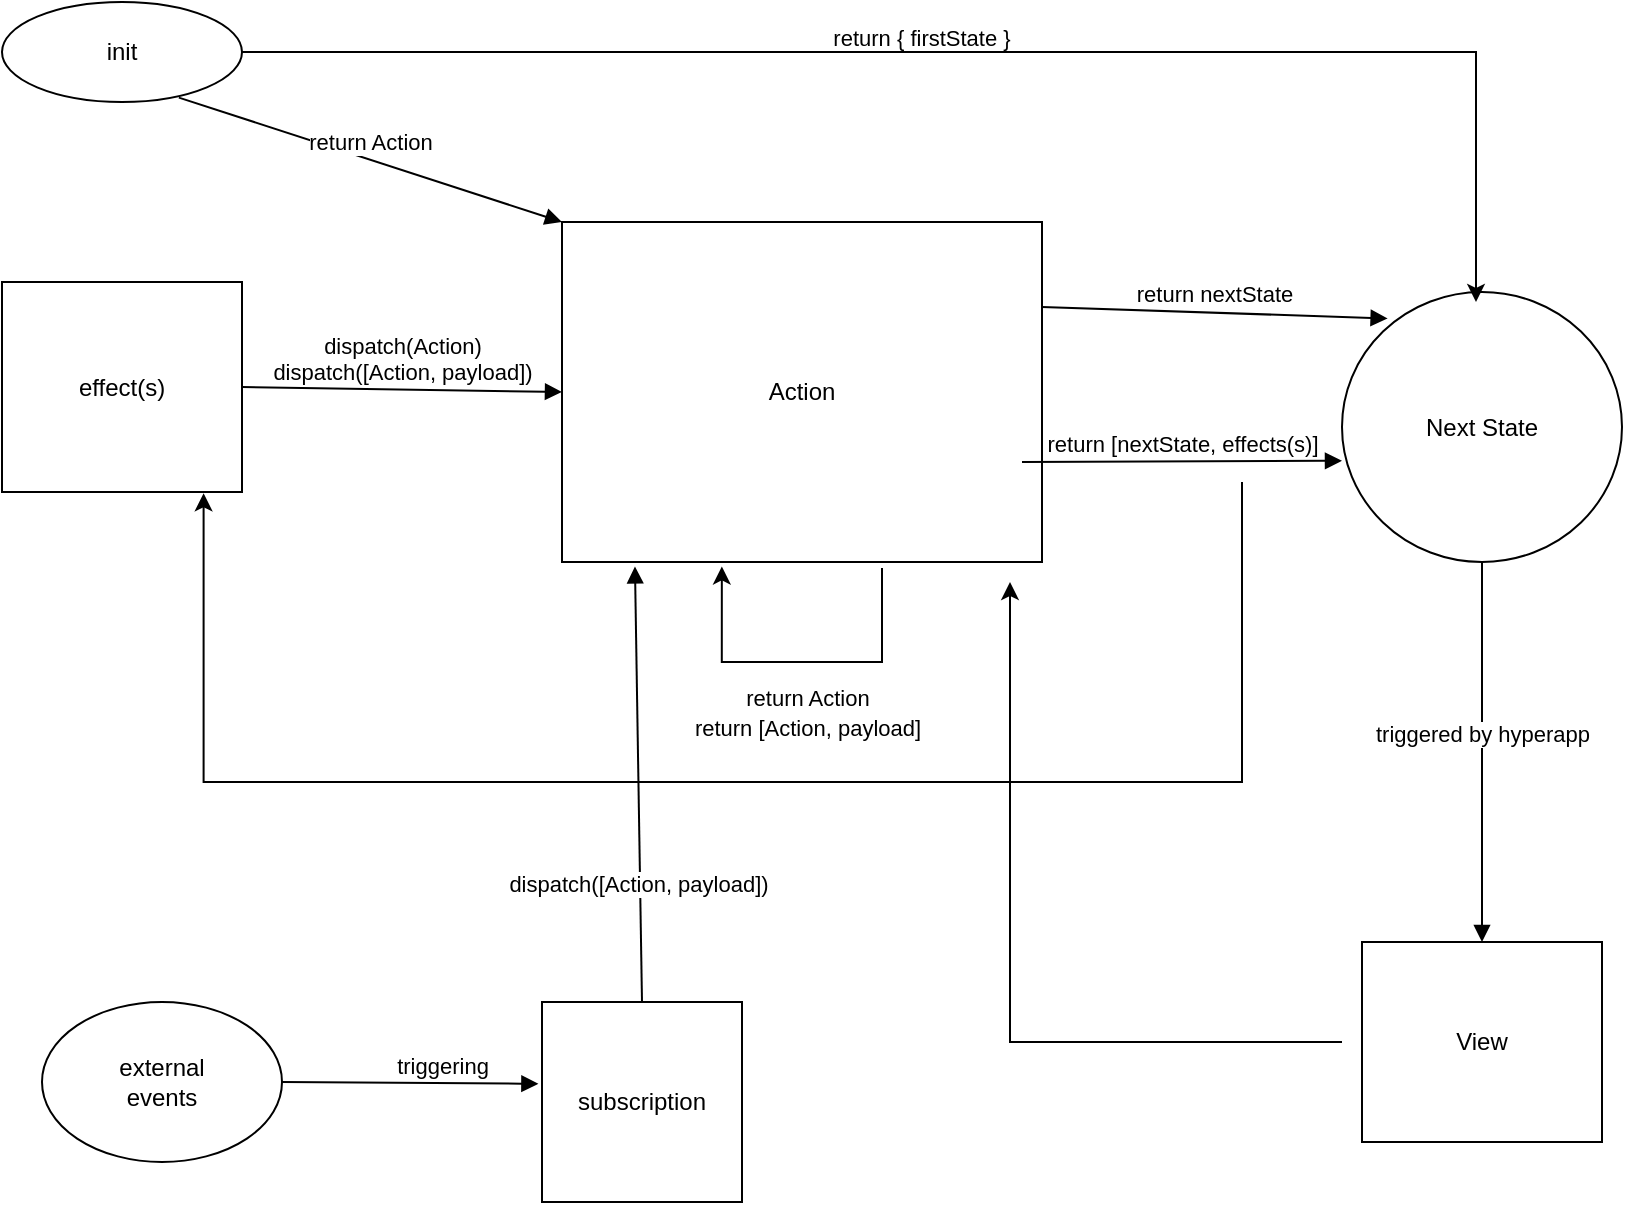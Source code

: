 <mxfile version="16.6.1" type="github">
  <diagram name="Page-1" id="c7558073-3199-34d8-9f00-42111426c3f3">
    <mxGraphModel dx="1038" dy="635" grid="1" gridSize="10" guides="1" tooltips="1" connect="1" arrows="1" fold="1" page="1" pageScale="1" pageWidth="826" pageHeight="1169" background="none" math="0" shadow="0">
      <root>
        <mxCell id="0" />
        <mxCell id="1" parent="0" />
        <mxCell id="r2CEHBMajB01373GKRsO-96" value="init&lt;br&gt;" style="ellipse;whiteSpace=wrap;html=1;" vertex="1" parent="1">
          <mxGeometry x="10" y="40" width="120" height="50" as="geometry" />
        </mxCell>
        <mxCell id="r2CEHBMajB01373GKRsO-97" value="Action&lt;br&gt;" style="rounded=0;whiteSpace=wrap;html=1;" vertex="1" parent="1">
          <mxGeometry x="290" y="150" width="240" height="170" as="geometry" />
        </mxCell>
        <mxCell id="r2CEHBMajB01373GKRsO-98" value="Next State" style="ellipse;whiteSpace=wrap;html=1;" vertex="1" parent="1">
          <mxGeometry x="680" y="185" width="140" height="135" as="geometry" />
        </mxCell>
        <mxCell id="r2CEHBMajB01373GKRsO-103" value="" style="edgeStyle=segmentEdgeStyle;endArrow=classic;html=1;rounded=0;exitX=1;exitY=0.5;exitDx=0;exitDy=0;" edge="1" parent="1" source="r2CEHBMajB01373GKRsO-96">
          <mxGeometry width="50" height="50" relative="1" as="geometry">
            <mxPoint x="237" y="85" as="sourcePoint" />
            <mxPoint x="747" y="190" as="targetPoint" />
            <Array as="points">
              <mxPoint x="747" y="65" />
            </Array>
          </mxGeometry>
        </mxCell>
        <mxCell id="r2CEHBMajB01373GKRsO-109" value="effect(s)" style="rounded=0;whiteSpace=wrap;html=1;" vertex="1" parent="1">
          <mxGeometry x="10" y="180" width="120" height="105" as="geometry" />
        </mxCell>
        <mxCell id="r2CEHBMajB01373GKRsO-119" value="" style="edgeStyle=segmentEdgeStyle;endArrow=classic;html=1;rounded=0;entryX=0.333;entryY=1.013;entryDx=0;entryDy=0;entryPerimeter=0;" edge="1" parent="1" target="r2CEHBMajB01373GKRsO-97">
          <mxGeometry width="50" height="50" relative="1" as="geometry">
            <mxPoint x="450" y="323" as="sourcePoint" />
            <mxPoint x="370" y="340" as="targetPoint" />
            <Array as="points">
              <mxPoint x="450" y="370" />
              <mxPoint x="370" y="370" />
            </Array>
          </mxGeometry>
        </mxCell>
        <mxCell id="r2CEHBMajB01373GKRsO-121" value="&lt;br style=&quot;font-size: 11px&quot;&gt;&lt;span style=&quot;font-size: 11px ; background-color: rgb(255 , 255 , 255)&quot;&gt;return Action&lt;/span&gt;&lt;br style=&quot;font-size: 11px&quot;&gt;&lt;span style=&quot;font-size: 11px ; background-color: rgb(255 , 255 , 255)&quot;&gt;return [Action, payload]&lt;br&gt;&lt;br&gt;&lt;/span&gt;" style="text;html=1;strokeColor=none;fillColor=none;align=center;verticalAlign=middle;whiteSpace=wrap;rounded=0;" vertex="1" parent="1">
          <mxGeometry x="348" y="380" width="130" height="30" as="geometry" />
        </mxCell>
        <mxCell id="r2CEHBMajB01373GKRsO-125" value="return Action" style="html=1;verticalAlign=bottom;endArrow=block;rounded=0;exitX=0.737;exitY=0.956;exitDx=0;exitDy=0;exitPerimeter=0;entryX=0;entryY=0;entryDx=0;entryDy=0;" edge="1" parent="1" source="r2CEHBMajB01373GKRsO-96" target="r2CEHBMajB01373GKRsO-97">
          <mxGeometry width="80" relative="1" as="geometry">
            <mxPoint x="220" y="140" as="sourcePoint" />
            <mxPoint x="300" y="140" as="targetPoint" />
          </mxGeometry>
        </mxCell>
        <mxCell id="r2CEHBMajB01373GKRsO-127" value="return nextState" style="html=1;verticalAlign=bottom;endArrow=block;rounded=0;exitX=1;exitY=0.25;exitDx=0;exitDy=0;entryX=0.163;entryY=0.098;entryDx=0;entryDy=0;entryPerimeter=0;" edge="1" parent="1" source="r2CEHBMajB01373GKRsO-97" target="r2CEHBMajB01373GKRsO-98">
          <mxGeometry width="80" relative="1" as="geometry">
            <mxPoint x="520" y="290" as="sourcePoint" />
            <mxPoint x="690" y="245" as="targetPoint" />
          </mxGeometry>
        </mxCell>
        <mxCell id="r2CEHBMajB01373GKRsO-128" value="return [nextState, effects(s)]" style="html=1;verticalAlign=bottom;endArrow=block;rounded=0;entryX=0;entryY=0.625;entryDx=0;entryDy=0;entryPerimeter=0;" edge="1" parent="1" target="r2CEHBMajB01373GKRsO-98">
          <mxGeometry width="80" relative="1" as="geometry">
            <mxPoint x="520" y="270" as="sourcePoint" />
            <mxPoint x="640" y="370" as="targetPoint" />
          </mxGeometry>
        </mxCell>
        <mxCell id="r2CEHBMajB01373GKRsO-129" value="" style="edgeStyle=segmentEdgeStyle;endArrow=classic;html=1;rounded=0;entryX=0.84;entryY=1.006;entryDx=0;entryDy=0;entryPerimeter=0;" edge="1" parent="1" target="r2CEHBMajB01373GKRsO-109">
          <mxGeometry width="50" height="50" relative="1" as="geometry">
            <mxPoint x="630" y="280" as="sourcePoint" />
            <mxPoint x="150" y="360" as="targetPoint" />
            <Array as="points">
              <mxPoint x="630" y="430" />
              <mxPoint x="111" y="430" />
            </Array>
          </mxGeometry>
        </mxCell>
        <mxCell id="r2CEHBMajB01373GKRsO-131" value="subscription&lt;br&gt;" style="whiteSpace=wrap;html=1;aspect=fixed;" vertex="1" parent="1">
          <mxGeometry x="280" y="540" width="100" height="100" as="geometry" />
        </mxCell>
        <mxCell id="r2CEHBMajB01373GKRsO-132" value="external &lt;br&gt;events" style="ellipse;whiteSpace=wrap;html=1;" vertex="1" parent="1">
          <mxGeometry x="30" y="540" width="120" height="80" as="geometry" />
        </mxCell>
        <mxCell id="r2CEHBMajB01373GKRsO-135" value="triggering" style="html=1;verticalAlign=bottom;endArrow=block;rounded=0;entryX=-0.018;entryY=0.409;entryDx=0;entryDy=0;exitX=1;exitY=0.5;exitDx=0;exitDy=0;entryPerimeter=0;" edge="1" parent="1" source="r2CEHBMajB01373GKRsO-132" target="r2CEHBMajB01373GKRsO-131">
          <mxGeometry x="0.25" width="80" relative="1" as="geometry">
            <mxPoint x="160" y="620" as="sourcePoint" />
            <mxPoint x="230" y="544.5" as="targetPoint" />
            <mxPoint as="offset" />
          </mxGeometry>
        </mxCell>
        <mxCell id="r2CEHBMajB01373GKRsO-137" value="dispatch([Action, payload])" style="html=1;verticalAlign=bottom;endArrow=block;rounded=0;exitX=0.5;exitY=0;exitDx=0;exitDy=0;entryX=0.152;entryY=1.013;entryDx=0;entryDy=0;entryPerimeter=0;" edge="1" parent="1" source="r2CEHBMajB01373GKRsO-131" target="r2CEHBMajB01373GKRsO-97">
          <mxGeometry x="-0.541" y="1" width="80" relative="1" as="geometry">
            <mxPoint x="380" y="400" as="sourcePoint" />
            <mxPoint x="460" y="400" as="targetPoint" />
            <mxPoint as="offset" />
          </mxGeometry>
        </mxCell>
        <mxCell id="r2CEHBMajB01373GKRsO-138" value="dispatch(Action)&lt;br&gt;dispatch([Action, payload])" style="html=1;verticalAlign=bottom;endArrow=block;rounded=0;entryX=0;entryY=0.5;entryDx=0;entryDy=0;exitX=1;exitY=0.5;exitDx=0;exitDy=0;" edge="1" parent="1" source="r2CEHBMajB01373GKRsO-109" target="r2CEHBMajB01373GKRsO-97">
          <mxGeometry width="80" relative="1" as="geometry">
            <mxPoint x="140" y="240" as="sourcePoint" />
            <mxPoint x="250" y="240" as="targetPoint" />
          </mxGeometry>
        </mxCell>
        <mxCell id="r2CEHBMajB01373GKRsO-139" value="&lt;span style=&quot;font-size: 11px ; background-color: rgb(255 , 255 , 255)&quot;&gt;return { firstState }&lt;br&gt;&lt;br&gt;&lt;/span&gt;" style="text;html=1;strokeColor=none;fillColor=none;align=center;verticalAlign=middle;whiteSpace=wrap;rounded=0;" vertex="1" parent="1">
          <mxGeometry x="420" y="55" width="100" height="20" as="geometry" />
        </mxCell>
        <mxCell id="r2CEHBMajB01373GKRsO-142" value="View" style="rounded=0;whiteSpace=wrap;html=1;" vertex="1" parent="1">
          <mxGeometry x="690" y="510" width="120" height="100" as="geometry" />
        </mxCell>
        <mxCell id="r2CEHBMajB01373GKRsO-144" value="triggered by hyperapp" style="html=1;verticalAlign=bottom;endArrow=block;rounded=0;exitX=0.5;exitY=1;exitDx=0;exitDy=0;entryX=0.5;entryY=0;entryDx=0;entryDy=0;" edge="1" parent="1" source="r2CEHBMajB01373GKRsO-98" target="r2CEHBMajB01373GKRsO-142">
          <mxGeometry width="80" relative="1" as="geometry">
            <mxPoint x="720" y="390" as="sourcePoint" />
            <mxPoint x="800" y="390" as="targetPoint" />
          </mxGeometry>
        </mxCell>
        <mxCell id="r2CEHBMajB01373GKRsO-150" value="" style="edgeStyle=segmentEdgeStyle;endArrow=classic;html=1;rounded=0;" edge="1" parent="1">
          <mxGeometry width="50" height="50" relative="1" as="geometry">
            <mxPoint x="680" y="560" as="sourcePoint" />
            <mxPoint x="514" y="330" as="targetPoint" />
          </mxGeometry>
        </mxCell>
      </root>
    </mxGraphModel>
  </diagram>
</mxfile>
